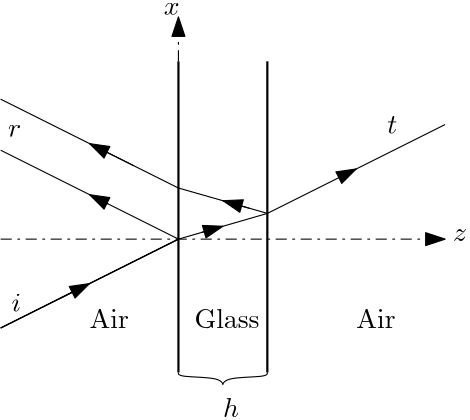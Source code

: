 <?xml version="1.0"?>
<!DOCTYPE ipe SYSTEM "ipe.dtd">
<ipe version="70005" creator="Ipe 7.1.1">
<info created="D:20120730160444" modified="D:20120730163754"/>
<ipestyle name="basic">
<symbol name="arrow/arc(spx)">
<path stroke="sym-stroke" fill="sym-stroke" pen="sym-pen">
0 0 m
-1 0.333 l
-1 -0.333 l
h
</path>
</symbol>
<symbol name="arrow/farc(spx)">
<path stroke="sym-stroke" fill="white" pen="sym-pen">
0 0 m
-1 0.333 l
-1 -0.333 l
h
</path>
</symbol>
<symbol name="mark/circle(sx)" transformations="translations">
<path fill="sym-stroke">
0.6 0 0 0.6 0 0 e
0.4 0 0 0.4 0 0 e
</path>
</symbol>
<symbol name="mark/disk(sx)" transformations="translations">
<path fill="sym-stroke">
0.6 0 0 0.6 0 0 e
</path>
</symbol>
<symbol name="mark/fdisk(sfx)" transformations="translations">
<group>
<path fill="sym-fill">
0.5 0 0 0.5 0 0 e
</path>
<path fill="sym-stroke" fillrule="eofill">
0.6 0 0 0.6 0 0 e
0.4 0 0 0.4 0 0 e
</path>
</group>
</symbol>
<symbol name="mark/box(sx)" transformations="translations">
<path fill="sym-stroke" fillrule="eofill">
-0.6 -0.6 m
0.6 -0.6 l
0.6 0.6 l
-0.6 0.6 l
h
-0.4 -0.4 m
0.4 -0.4 l
0.4 0.4 l
-0.4 0.4 l
h
</path>
</symbol>
<symbol name="mark/square(sx)" transformations="translations">
<path fill="sym-stroke">
-0.6 -0.6 m
0.6 -0.6 l
0.6 0.6 l
-0.6 0.6 l
h
</path>
</symbol>
<symbol name="mark/fsquare(sfx)" transformations="translations">
<group>
<path fill="sym-fill">
-0.5 -0.5 m
0.5 -0.5 l
0.5 0.5 l
-0.5 0.5 l
h
</path>
<path fill="sym-stroke" fillrule="eofill">
-0.6 -0.6 m
0.6 -0.6 l
0.6 0.6 l
-0.6 0.6 l
h
-0.4 -0.4 m
0.4 -0.4 l
0.4 0.4 l
-0.4 0.4 l
h
</path>
</group>
</symbol>
<symbol name="mark/cross(sx)" transformations="translations">
<group>
<path fill="sym-stroke">
-0.43 -0.57 m
0.57 0.43 l
0.43 0.57 l
-0.57 -0.43 l
h
</path>
<path fill="sym-stroke">
-0.43 0.57 m
0.57 -0.43 l
0.43 -0.57 l
-0.57 0.43 l
h
</path>
</group>
</symbol>
<symbol name="arrow/fnormal(spx)">
<path stroke="sym-stroke" fill="white" pen="sym-pen">
0 0 m
-1 0.333 l
-1 -0.333 l
h
</path>
</symbol>
<symbol name="arrow/pointed(spx)">
<path stroke="sym-stroke" fill="sym-stroke" pen="sym-pen">
0 0 m
-1 0.333 l
-0.8 0 l
-1 -0.333 l
h
</path>
</symbol>
<symbol name="arrow/fpointed(spx)">
<path stroke="sym-stroke" fill="white" pen="sym-pen">
0 0 m
-1 0.333 l
-0.8 0 l
-1 -0.333 l
h
</path>
</symbol>
<symbol name="arrow/linear(spx)">
<path stroke="sym-stroke" pen="sym-pen">
-1 0.333 m
0 0 l
-1 -0.333 l
</path>
</symbol>
<symbol name="arrow/fdouble(spx)">
<path stroke="sym-stroke" fill="white" pen="sym-pen">
0 0 m
-1 0.333 l
-1 -0.333 l
h
-1 0 m
-2 0.333 l
-2 -0.333 l
h
</path>
</symbol>
<symbol name="arrow/double(spx)">
<path stroke="sym-stroke" fill="sym-stroke" pen="sym-pen">
0 0 m
-1 0.333 l
-1 -0.333 l
h
-1 0 m
-2 0.333 l
-2 -0.333 l
h
</path>
</symbol>
<pen name="heavier" value="0.8"/>
<pen name="fat" value="1.2"/>
<pen name="ultrafat" value="2"/>
<symbolsize name="large" value="5"/>
<symbolsize name="small" value="2"/>
<symbolsize name="tiny" value="1.1"/>
<arrowsize name="large" value="10"/>
<arrowsize name="small" value="5"/>
<arrowsize name="tiny" value="3"/>
<color name="red" value="1 0 0"/>
<color name="green" value="0 1 0"/>
<color name="blue" value="0 0 1"/>
<color name="yellow" value="1 1 0"/>
<color name="orange" value="1 0.647 0"/>
<color name="gold" value="1 0.843 0"/>
<color name="purple" value="0.627 0.125 0.941"/>
<color name="gray" value="0.745"/>
<color name="brown" value="0.647 0.165 0.165"/>
<color name="navy" value="0 0 0.502"/>
<color name="pink" value="1 0.753 0.796"/>
<color name="seagreen" value="0.18 0.545 0.341"/>
<color name="turquoise" value="0.251 0.878 0.816"/>
<color name="violet" value="0.933 0.51 0.933"/>
<color name="darkblue" value="0 0 0.545"/>
<color name="darkcyan" value="0 0.545 0.545"/>
<color name="darkgray" value="0.663"/>
<color name="darkgreen" value="0 0.392 0"/>
<color name="darkmagenta" value="0.545 0 0.545"/>
<color name="darkorange" value="1 0.549 0"/>
<color name="darkred" value="0.545 0 0"/>
<color name="lightblue" value="0.678 0.847 0.902"/>
<color name="lightcyan" value="0.878 1 1"/>
<color name="lightgray" value="0.827"/>
<color name="lightgreen" value="0.565 0.933 0.565"/>
<color name="lightyellow" value="1 1 0.878"/>
<dashstyle name="dashed" value="[4] 0"/>
<dashstyle name="dotted" value="[1 3] 0"/>
<dashstyle name="dash dotted" value="[4 2 1 2] 0"/>
<dashstyle name="dash dot dotted" value="[4 2 1 2 1 2] 0"/>
<textsize name="large" value="\large"/>
<textsize name="Large" value="\Large"/>
<textsize name="LARGE" value="\LARGE"/>
<textsize name="huge" value="\huge"/>
<textsize name="Huge" value="\Huge"/>
<textsize name="small" value="\small"/>
<textsize name="footnote" value="\footnotesize"/>
<textsize name="tiny" value="\tiny"/>
<textstyle name="center" begin="\begin{center}" end="\end{center}"/>
<textstyle name="itemize" begin="\begin{itemize}" end="\end{itemize}"/>
<textstyle name="item" begin="\begin{itemize}\item{}" end="\end{itemize}"/>
<gridsize name="4 pts" value="4"/>
<gridsize name="8 pts (~3 mm)" value="8"/>
<gridsize name="16 pts (~6 mm)" value="16"/>
<gridsize name="32 pts (~12 mm)" value="32"/>
<gridsize name="10 pts (~3.5 mm)" value="10"/>
<gridsize name="20 pts (~7 mm)" value="20"/>
<gridsize name="14 pts (~5 mm)" value="14"/>
<gridsize name="28 pts (~10 mm)" value="28"/>
<gridsize name="56 pts (~20 mm)" value="56"/>
<anglesize name="90 deg" value="90"/>
<anglesize name="60 deg" value="60"/>
<anglesize name="45 deg" value="45"/>
<anglesize name="30 deg" value="30"/>
<anglesize name="22.5 deg" value="22.5"/>
<tiling name="falling" angle="-60" step="4" width="1"/>
<tiling name="rising" angle="30" step="4" width="1"/>
</ipestyle>
<page>
<layer name="alpha"/>
<view layers="alpha" active="alpha"/>
<path layer="alpha" matrix="-1.70381 0 0 0.875 692.176 96" stroke="black" pen="heavier">
256 640 m
256 768 l
</path>
<path matrix="1 0 0 0.875 0 96" stroke="black" pen="heavier">
288 640 m
288 768 l
</path>
<path stroke="black" dash="dash dotted" arrow="normal/normal">
192 704 m
352 704 l
</path>
<path stroke="black" dash="dash dotted" arrow="normal/normal">
256 768 m
256 784 l
</path>
<path stroke="black">
192 672 m
256 704 l
</path>
<path stroke="black">
256 704 m
288 713.263 l
</path>
<path stroke="black">
192 672 m
256 704 l
</path>
<path stroke="black">
192 672 m
256 704 l
</path>
<path matrix="1 0 0 1 96 41.2632" stroke="black">
192 672 m
256 704 l
</path>
<text matrix="1 0 0 1 -11.4155 -10.0881" transformations="translations" pos="262.171 794.885" stroke="black" type="label" width="5.694" height="4.289" depth="0" valign="baseline">$x$</text>
<text matrix="1 0 0 1 192.736 -82.0323" transformations="translations" pos="162.086 785.328" stroke="black" type="label" width="5.071" height="4.289" depth="0" valign="baseline">$z$</text>
<text matrix="1 0 0 1 51.0946 -100.851" transformations="translations" pos="210.669 772.851" stroke="black" type="label" width="23.426" height="6.918" depth="0" valign="baseline">Glass</text>
<text matrix="1 0 0 1 105.88 -76.9577" transformations="translations" pos="214.12 748.958" stroke="black" type="label" width="14.141" height="6.808" depth="0" valign="baseline">Air</text>
<text matrix="1 0 0 1 45.7196 -52.5338" transformations="translations" pos="178.28 724.534" stroke="black" type="label" width="14.141" height="6.808" depth="0" valign="baseline">Air</text>
<path stroke="black">
256 704 m
192 736 l
</path>
<path matrix="-0.847463 0.530855 -0.530855 -0.847463 878.672 1173.98" stroke="black">
256 704 m
288 713.263 l
</path>
<path matrix="1 0 0 1 -0.0361176 18.4005" stroke="black">
256 704 m
192 736 l
</path>
<path matrix="1 0 0 1 0 -16" stroke="black">
256 672 m
256 670.306
272 670.306
272 666.313
272 670.306
288 670.306
288 672
288 672.039 s
</path>
<path matrix="1.03435 0 0 1.03435 -7.32141 -23.4478" stroke="black" arrow="normal/normal">
213.126 682.563 m
223.639 687.819 l
</path>
<path matrix="1.49879 0 0 1.49879 -136.475 -353.689" stroke="black" arrow="normal/normal">
267.496 707.328 m
272.537 708.787 l
</path>
<path matrix="0.504859 0 0 0.504859 155.392 359.562" stroke="black" arrow="normal/normal">
313.835 726.181 m
326.047 732.286 l
</path>
<path matrix="1.26116 0 0 1.26116 -65.9144 -188.926" stroke="black" arrow="normal/normal">
275.481 716.834 m
267.94 718.985 l
</path>
<path matrix="0.384111 0 0 0.384111 142.079 441.38" stroke="black" arrow="normal/normal">
230.689 716.655 m
213.274 725.363 l
</path>
<path matrix="0.97449 0 0 0.97449 2.27475 20.5557" stroke="black" arrow="normal/normal">
243.883 728.441 m
227.529 736.618 l
</path>
<text matrix="1 0 0 1 83.8641 -90.0762" transformations="translations" pos="112 768" stroke="black" type="label" width="3.432" height="6.571" depth="0" valign="baseline">$i$</text>
<text matrix="1 0 0 1 18.6365 -43.14" transformations="translations" pos="176 784" stroke="black" type="label" width="4.771" height="4.289" depth="0" valign="baseline">$r$</text>
<text matrix="1 0 0 1 -4.83167 -10.0085" transformations="translations" pos="336 752" stroke="black" type="label" width="3.598" height="6.128" depth="0" valign="baseline">$t$</text>
<text transformations="translations" pos="272 640" stroke="black" type="label" width="5.74" height="6.918" depth="0" valign="baseline">$h$</text>
</page>
</ipe>
